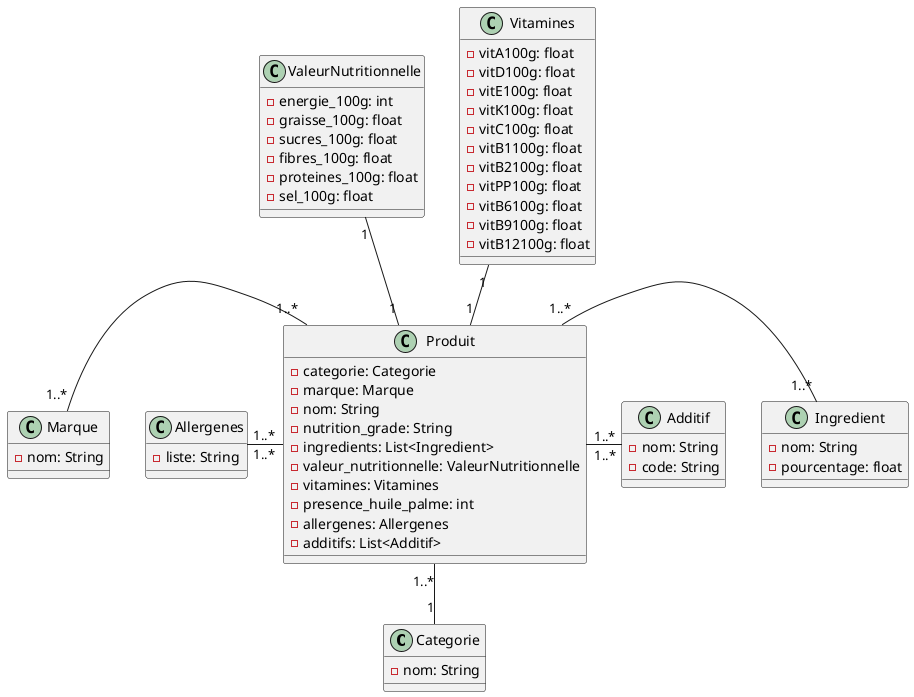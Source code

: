 @startuml

class Categorie {
  - nom: String
}

class Marque {
  - nom: String
}

class Ingredient {
  - nom: String
  - pourcentage: float
}

class Additif {
  - nom: String
  - code: String
}

class ValeurNutritionnelle {
  - energie_100g: int
  - graisse_100g: float
  - sucres_100g: float
  - fibres_100g: float
  - proteines_100g: float
  - sel_100g: float
}

class Vitamines {
  - vitA100g: float
  - vitD100g: float
  - vitE100g: float
  - vitK100g: float
  - vitC100g: float
  - vitB1100g: float
  - vitB2100g: float
  - vitPP100g: float
  - vitB6100g: float
  - vitB9100g: float
  - vitB12100g: float
}

class Allergenes {
  - liste: String
}

class Produit {
  - categorie: Categorie
  - marque: Marque
  - nom: String
  - nutrition_grade: String
  - ingredients: List<Ingredient>
  - valeur_nutritionnelle: ValeurNutritionnelle
  - vitamines: Vitamines
  - presence_huile_palme: int
  - allergenes: Allergenes
  - additifs: List<Additif>
}

Categorie "1"--u"1..*" Produit
Marque "1..*"--r"1..*" Produit
Ingredient "1..*"--l"1..*" Produit
Additif "1..*"--l"1..*" Produit
ValeurNutritionnelle "1"--"1" Produit
Vitamines "1"--"1" Produit 
Allergenes "1..*"--r"1..*" Produit

@enduml
